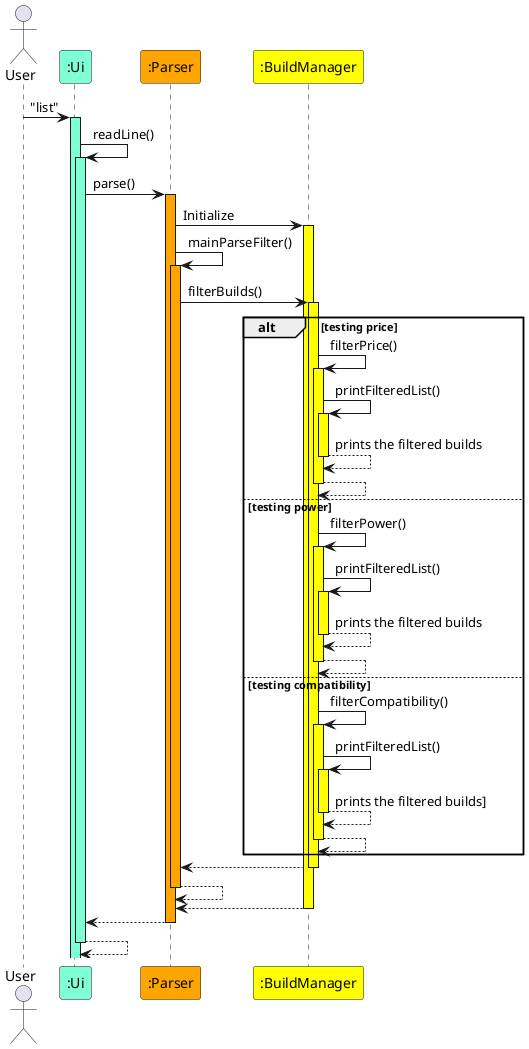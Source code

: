 @startuml

actor User
Participant ":Ui" as Ui #AquaMarine
Participant ":Parser" as Parser #Orange
Participant ":BuildManager" as BuildManager #Yellow

User -> Ui ++ #AquaMarine : "list"

Ui -> Ui ++ #AquaMarine : readLine()

Ui -> Parser ++ #Orange : parse()

Parser -> BuildManager ++ #Yellow : Initialize

Parser -> Parser ++ #Orange : mainParseFilter()

Parser -> BuildManager ++ #Yellow : filterBuilds()

alt testing price
    BuildManager -> BuildManager ++ #Yellow : filterPrice()
    BuildManager -> BuildManager ++ #Yellow : printFilteredList()
    return prints the filtered builds
    return
else testing power
    BuildManager -> BuildManager ++ #Yellow : filterPower()
    BuildManager -> BuildManager ++ #Yellow : printFilteredList()
    return prints the filtered builds
    return
else testing compatibility
    BuildManager -> BuildManager ++ #Yellow : filterCompatibility()
    BuildManager -> BuildManager ++ #Yellow : printFilteredList()
    return prints the filtered builds]
    return
end

return

return

return

return

return
@enduml